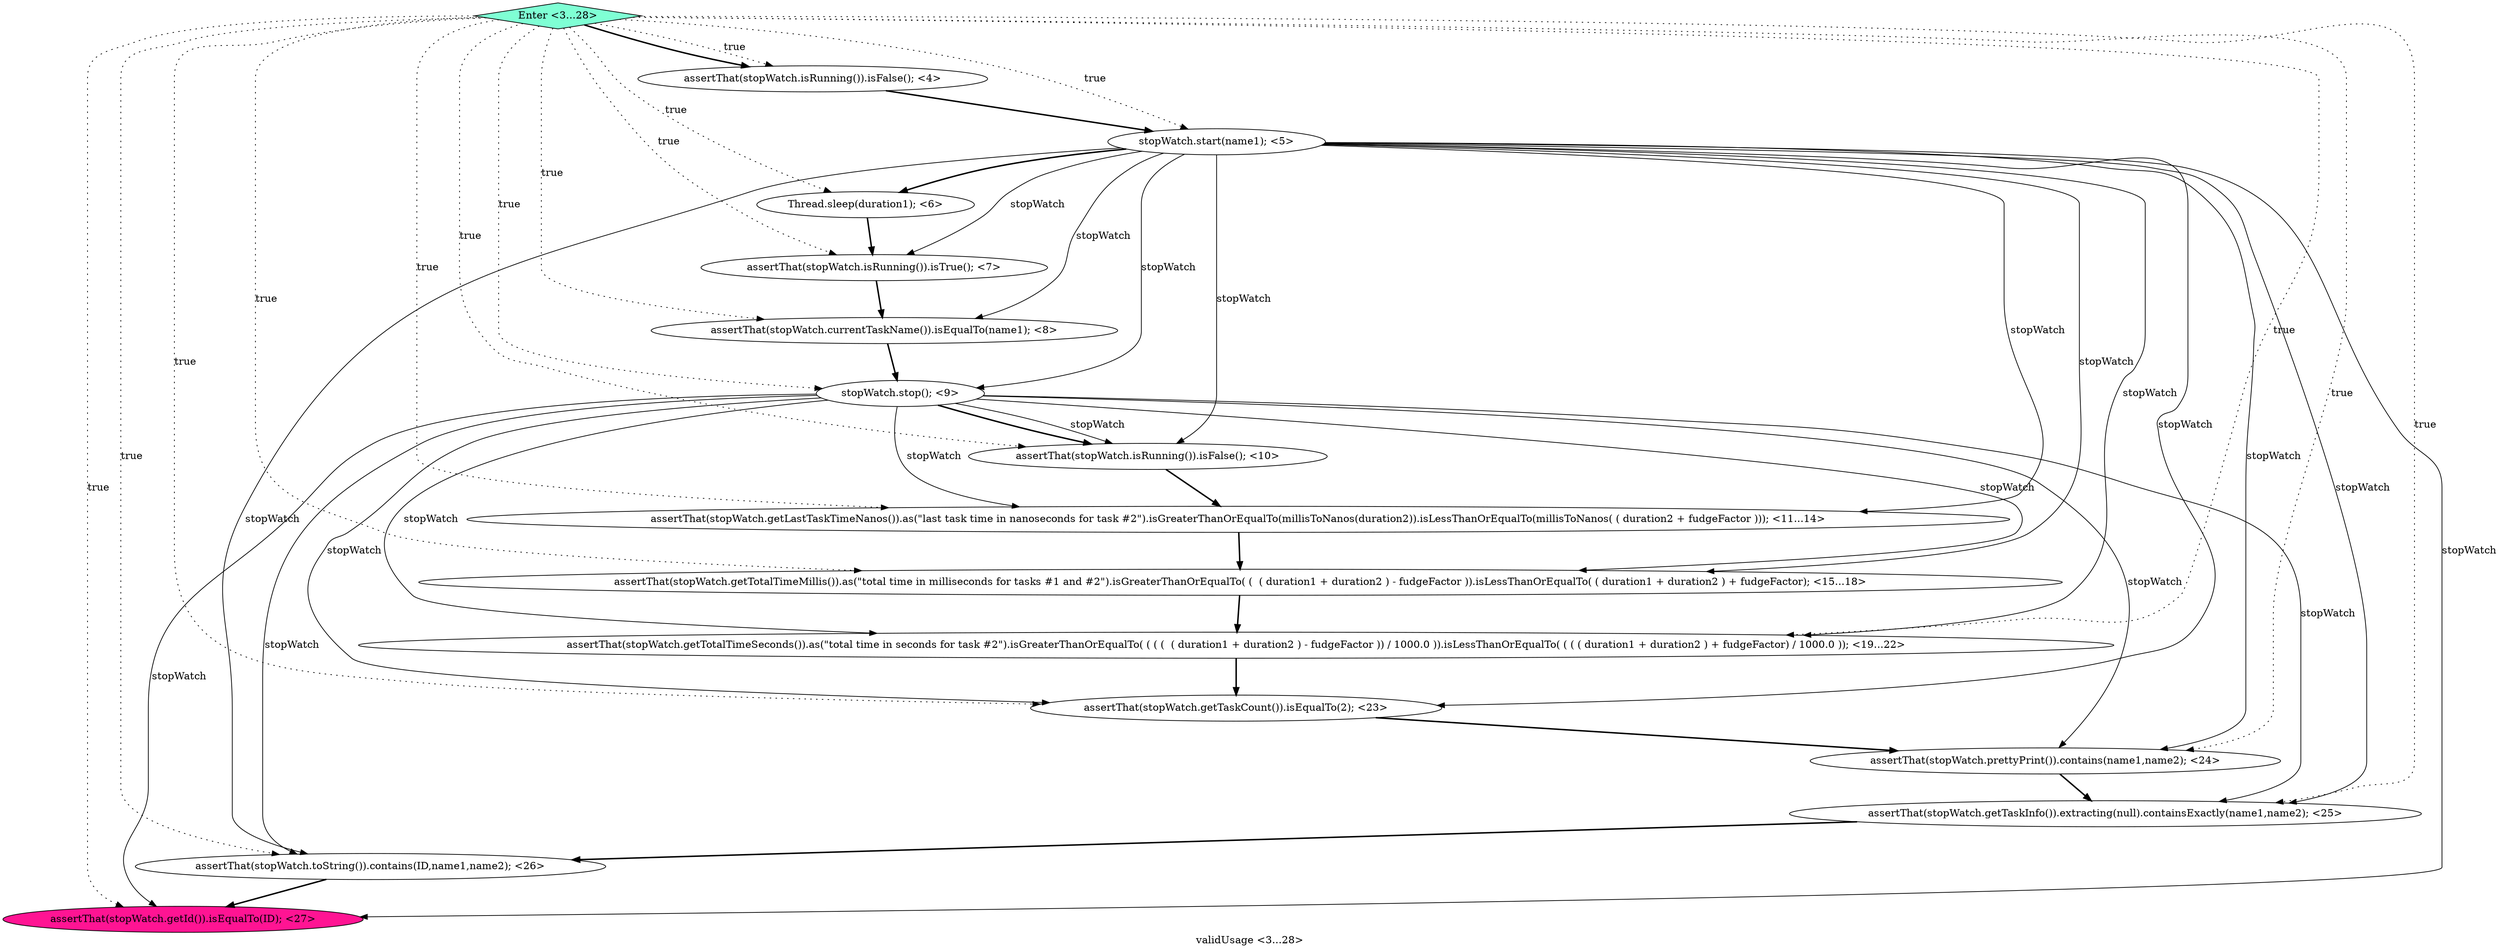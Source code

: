 digraph PDG {
label = "validUsage <3...28>";
0.8 [style = filled, label = "assertThat(stopWatch.getTotalTimeMillis()).as(\"total time in milliseconds for tasks #1 and #2\").isGreaterThanOrEqualTo( (  ( duration1 + duration2 ) - fudgeFactor )).isLessThanOrEqualTo( ( duration1 + duration2 ) + fudgeFactor); <15...18>", fillcolor = white, shape = ellipse];
0.11 [style = filled, label = "assertThat(stopWatch.prettyPrint()).contains(name1,name2); <24>", fillcolor = white, shape = ellipse];
0.5 [style = filled, label = "stopWatch.stop(); <9>", fillcolor = white, shape = ellipse];
0.14 [style = filled, label = "assertThat(stopWatch.getId()).isEqualTo(ID); <27>", fillcolor = deeppink, shape = ellipse];
0.2 [style = filled, label = "Thread.sleep(duration1); <6>", fillcolor = white, shape = ellipse];
0.7 [style = filled, label = "assertThat(stopWatch.getLastTaskTimeNanos()).as(\"last task time in nanoseconds for task #2\").isGreaterThanOrEqualTo(millisToNanos(duration2)).isLessThanOrEqualTo(millisToNanos( ( duration2 + fudgeFactor ))); <11...14>", fillcolor = white, shape = ellipse];
0.0 [style = filled, label = "assertThat(stopWatch.isRunning()).isFalse(); <4>", fillcolor = white, shape = ellipse];
0.3 [style = filled, label = "assertThat(stopWatch.isRunning()).isTrue(); <7>", fillcolor = white, shape = ellipse];
0.13 [style = filled, label = "assertThat(stopWatch.toString()).contains(ID,name1,name2); <26>", fillcolor = white, shape = ellipse];
0.6 [style = filled, label = "assertThat(stopWatch.isRunning()).isFalse(); <10>", fillcolor = white, shape = ellipse];
0.10 [style = filled, label = "assertThat(stopWatch.getTaskCount()).isEqualTo(2); <23>", fillcolor = white, shape = ellipse];
0.4 [style = filled, label = "assertThat(stopWatch.currentTaskName()).isEqualTo(name1); <8>", fillcolor = white, shape = ellipse];
0.1 [style = filled, label = "stopWatch.start(name1); <5>", fillcolor = white, shape = ellipse];
0.9 [style = filled, label = "assertThat(stopWatch.getTotalTimeSeconds()).as(\"total time in seconds for task #2\").isGreaterThanOrEqualTo( ( ( (  ( duration1 + duration2 ) - fudgeFactor )) / 1000.0 )).isLessThanOrEqualTo( ( ( ( duration1 + duration2 ) + fudgeFactor) / 1000.0 )); <19...22>", fillcolor = white, shape = ellipse];
0.12 [style = filled, label = "assertThat(stopWatch.getTaskInfo()).extracting(null).containsExactly(name1,name2); <25>", fillcolor = white, shape = ellipse];
0.15 [style = filled, label = "Enter <3...28>", fillcolor = aquamarine, shape = diamond];
0.0 -> 0.1 [style = bold, label=""];
0.1 -> 0.2 [style = bold, label=""];
0.1 -> 0.3 [style = solid, label="stopWatch"];
0.1 -> 0.4 [style = solid, label="stopWatch"];
0.1 -> 0.5 [style = solid, label="stopWatch"];
0.1 -> 0.6 [style = solid, label="stopWatch"];
0.1 -> 0.7 [style = solid, label="stopWatch"];
0.1 -> 0.8 [style = solid, label="stopWatch"];
0.1 -> 0.9 [style = solid, label="stopWatch"];
0.1 -> 0.10 [style = solid, label="stopWatch"];
0.1 -> 0.11 [style = solid, label="stopWatch"];
0.1 -> 0.12 [style = solid, label="stopWatch"];
0.1 -> 0.13 [style = solid, label="stopWatch"];
0.1 -> 0.14 [style = solid, label="stopWatch"];
0.2 -> 0.3 [style = bold, label=""];
0.3 -> 0.4 [style = bold, label=""];
0.4 -> 0.5 [style = bold, label=""];
0.5 -> 0.6 [style = solid, label="stopWatch"];
0.5 -> 0.6 [style = bold, label=""];
0.5 -> 0.7 [style = solid, label="stopWatch"];
0.5 -> 0.8 [style = solid, label="stopWatch"];
0.5 -> 0.9 [style = solid, label="stopWatch"];
0.5 -> 0.10 [style = solid, label="stopWatch"];
0.5 -> 0.11 [style = solid, label="stopWatch"];
0.5 -> 0.12 [style = solid, label="stopWatch"];
0.5 -> 0.13 [style = solid, label="stopWatch"];
0.5 -> 0.14 [style = solid, label="stopWatch"];
0.6 -> 0.7 [style = bold, label=""];
0.7 -> 0.8 [style = bold, label=""];
0.8 -> 0.9 [style = bold, label=""];
0.9 -> 0.10 [style = bold, label=""];
0.10 -> 0.11 [style = bold, label=""];
0.11 -> 0.12 [style = bold, label=""];
0.12 -> 0.13 [style = bold, label=""];
0.13 -> 0.14 [style = bold, label=""];
0.15 -> 0.0 [style = dotted, label="true"];
0.15 -> 0.0 [style = bold, label=""];
0.15 -> 0.1 [style = dotted, label="true"];
0.15 -> 0.2 [style = dotted, label="true"];
0.15 -> 0.3 [style = dotted, label="true"];
0.15 -> 0.4 [style = dotted, label="true"];
0.15 -> 0.5 [style = dotted, label="true"];
0.15 -> 0.6 [style = dotted, label="true"];
0.15 -> 0.7 [style = dotted, label="true"];
0.15 -> 0.8 [style = dotted, label="true"];
0.15 -> 0.9 [style = dotted, label="true"];
0.15 -> 0.10 [style = dotted, label="true"];
0.15 -> 0.11 [style = dotted, label="true"];
0.15 -> 0.12 [style = dotted, label="true"];
0.15 -> 0.13 [style = dotted, label="true"];
0.15 -> 0.14 [style = dotted, label="true"];
}
